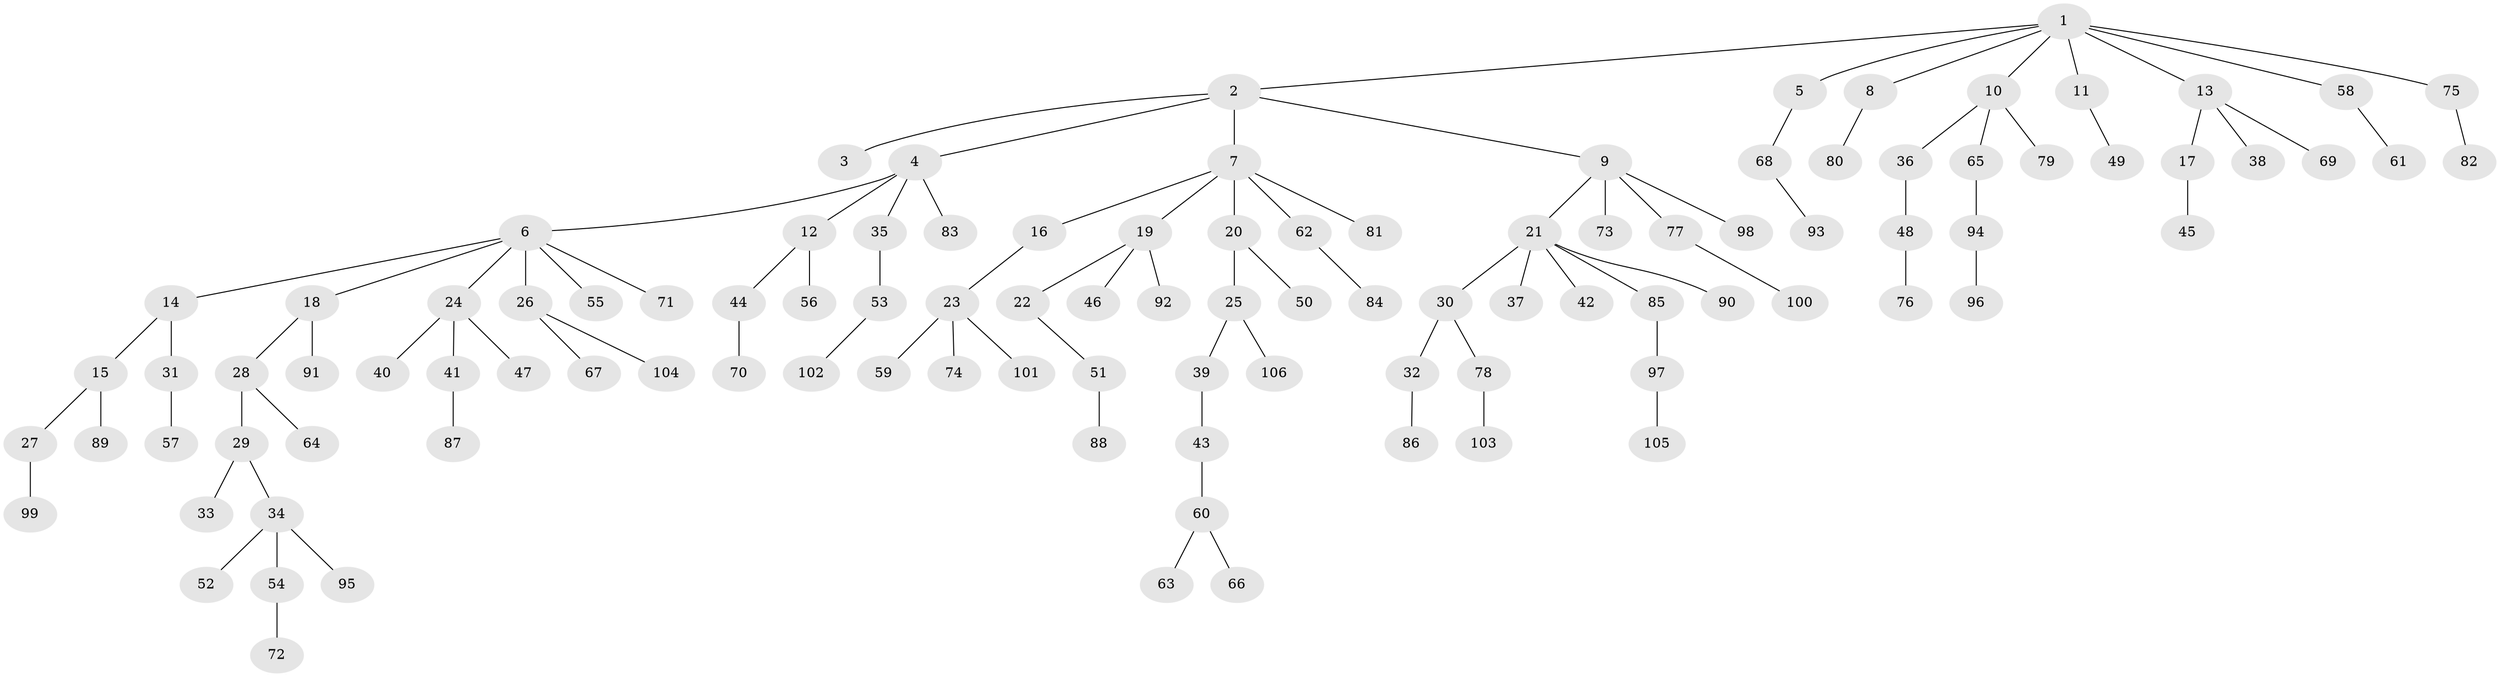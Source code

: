 // Generated by graph-tools (version 1.1) at 2025/02/03/09/25 03:02:18]
// undirected, 106 vertices, 105 edges
graph export_dot {
graph [start="1"]
  node [color=gray90,style=filled];
  1;
  2;
  3;
  4;
  5;
  6;
  7;
  8;
  9;
  10;
  11;
  12;
  13;
  14;
  15;
  16;
  17;
  18;
  19;
  20;
  21;
  22;
  23;
  24;
  25;
  26;
  27;
  28;
  29;
  30;
  31;
  32;
  33;
  34;
  35;
  36;
  37;
  38;
  39;
  40;
  41;
  42;
  43;
  44;
  45;
  46;
  47;
  48;
  49;
  50;
  51;
  52;
  53;
  54;
  55;
  56;
  57;
  58;
  59;
  60;
  61;
  62;
  63;
  64;
  65;
  66;
  67;
  68;
  69;
  70;
  71;
  72;
  73;
  74;
  75;
  76;
  77;
  78;
  79;
  80;
  81;
  82;
  83;
  84;
  85;
  86;
  87;
  88;
  89;
  90;
  91;
  92;
  93;
  94;
  95;
  96;
  97;
  98;
  99;
  100;
  101;
  102;
  103;
  104;
  105;
  106;
  1 -- 2;
  1 -- 5;
  1 -- 8;
  1 -- 10;
  1 -- 11;
  1 -- 13;
  1 -- 58;
  1 -- 75;
  2 -- 3;
  2 -- 4;
  2 -- 7;
  2 -- 9;
  4 -- 6;
  4 -- 12;
  4 -- 35;
  4 -- 83;
  5 -- 68;
  6 -- 14;
  6 -- 18;
  6 -- 24;
  6 -- 26;
  6 -- 55;
  6 -- 71;
  7 -- 16;
  7 -- 19;
  7 -- 20;
  7 -- 62;
  7 -- 81;
  8 -- 80;
  9 -- 21;
  9 -- 73;
  9 -- 77;
  9 -- 98;
  10 -- 36;
  10 -- 65;
  10 -- 79;
  11 -- 49;
  12 -- 44;
  12 -- 56;
  13 -- 17;
  13 -- 38;
  13 -- 69;
  14 -- 15;
  14 -- 31;
  15 -- 27;
  15 -- 89;
  16 -- 23;
  17 -- 45;
  18 -- 28;
  18 -- 91;
  19 -- 22;
  19 -- 46;
  19 -- 92;
  20 -- 25;
  20 -- 50;
  21 -- 30;
  21 -- 37;
  21 -- 42;
  21 -- 85;
  21 -- 90;
  22 -- 51;
  23 -- 59;
  23 -- 74;
  23 -- 101;
  24 -- 40;
  24 -- 41;
  24 -- 47;
  25 -- 39;
  25 -- 106;
  26 -- 67;
  26 -- 104;
  27 -- 99;
  28 -- 29;
  28 -- 64;
  29 -- 33;
  29 -- 34;
  30 -- 32;
  30 -- 78;
  31 -- 57;
  32 -- 86;
  34 -- 52;
  34 -- 54;
  34 -- 95;
  35 -- 53;
  36 -- 48;
  39 -- 43;
  41 -- 87;
  43 -- 60;
  44 -- 70;
  48 -- 76;
  51 -- 88;
  53 -- 102;
  54 -- 72;
  58 -- 61;
  60 -- 63;
  60 -- 66;
  62 -- 84;
  65 -- 94;
  68 -- 93;
  75 -- 82;
  77 -- 100;
  78 -- 103;
  85 -- 97;
  94 -- 96;
  97 -- 105;
}
